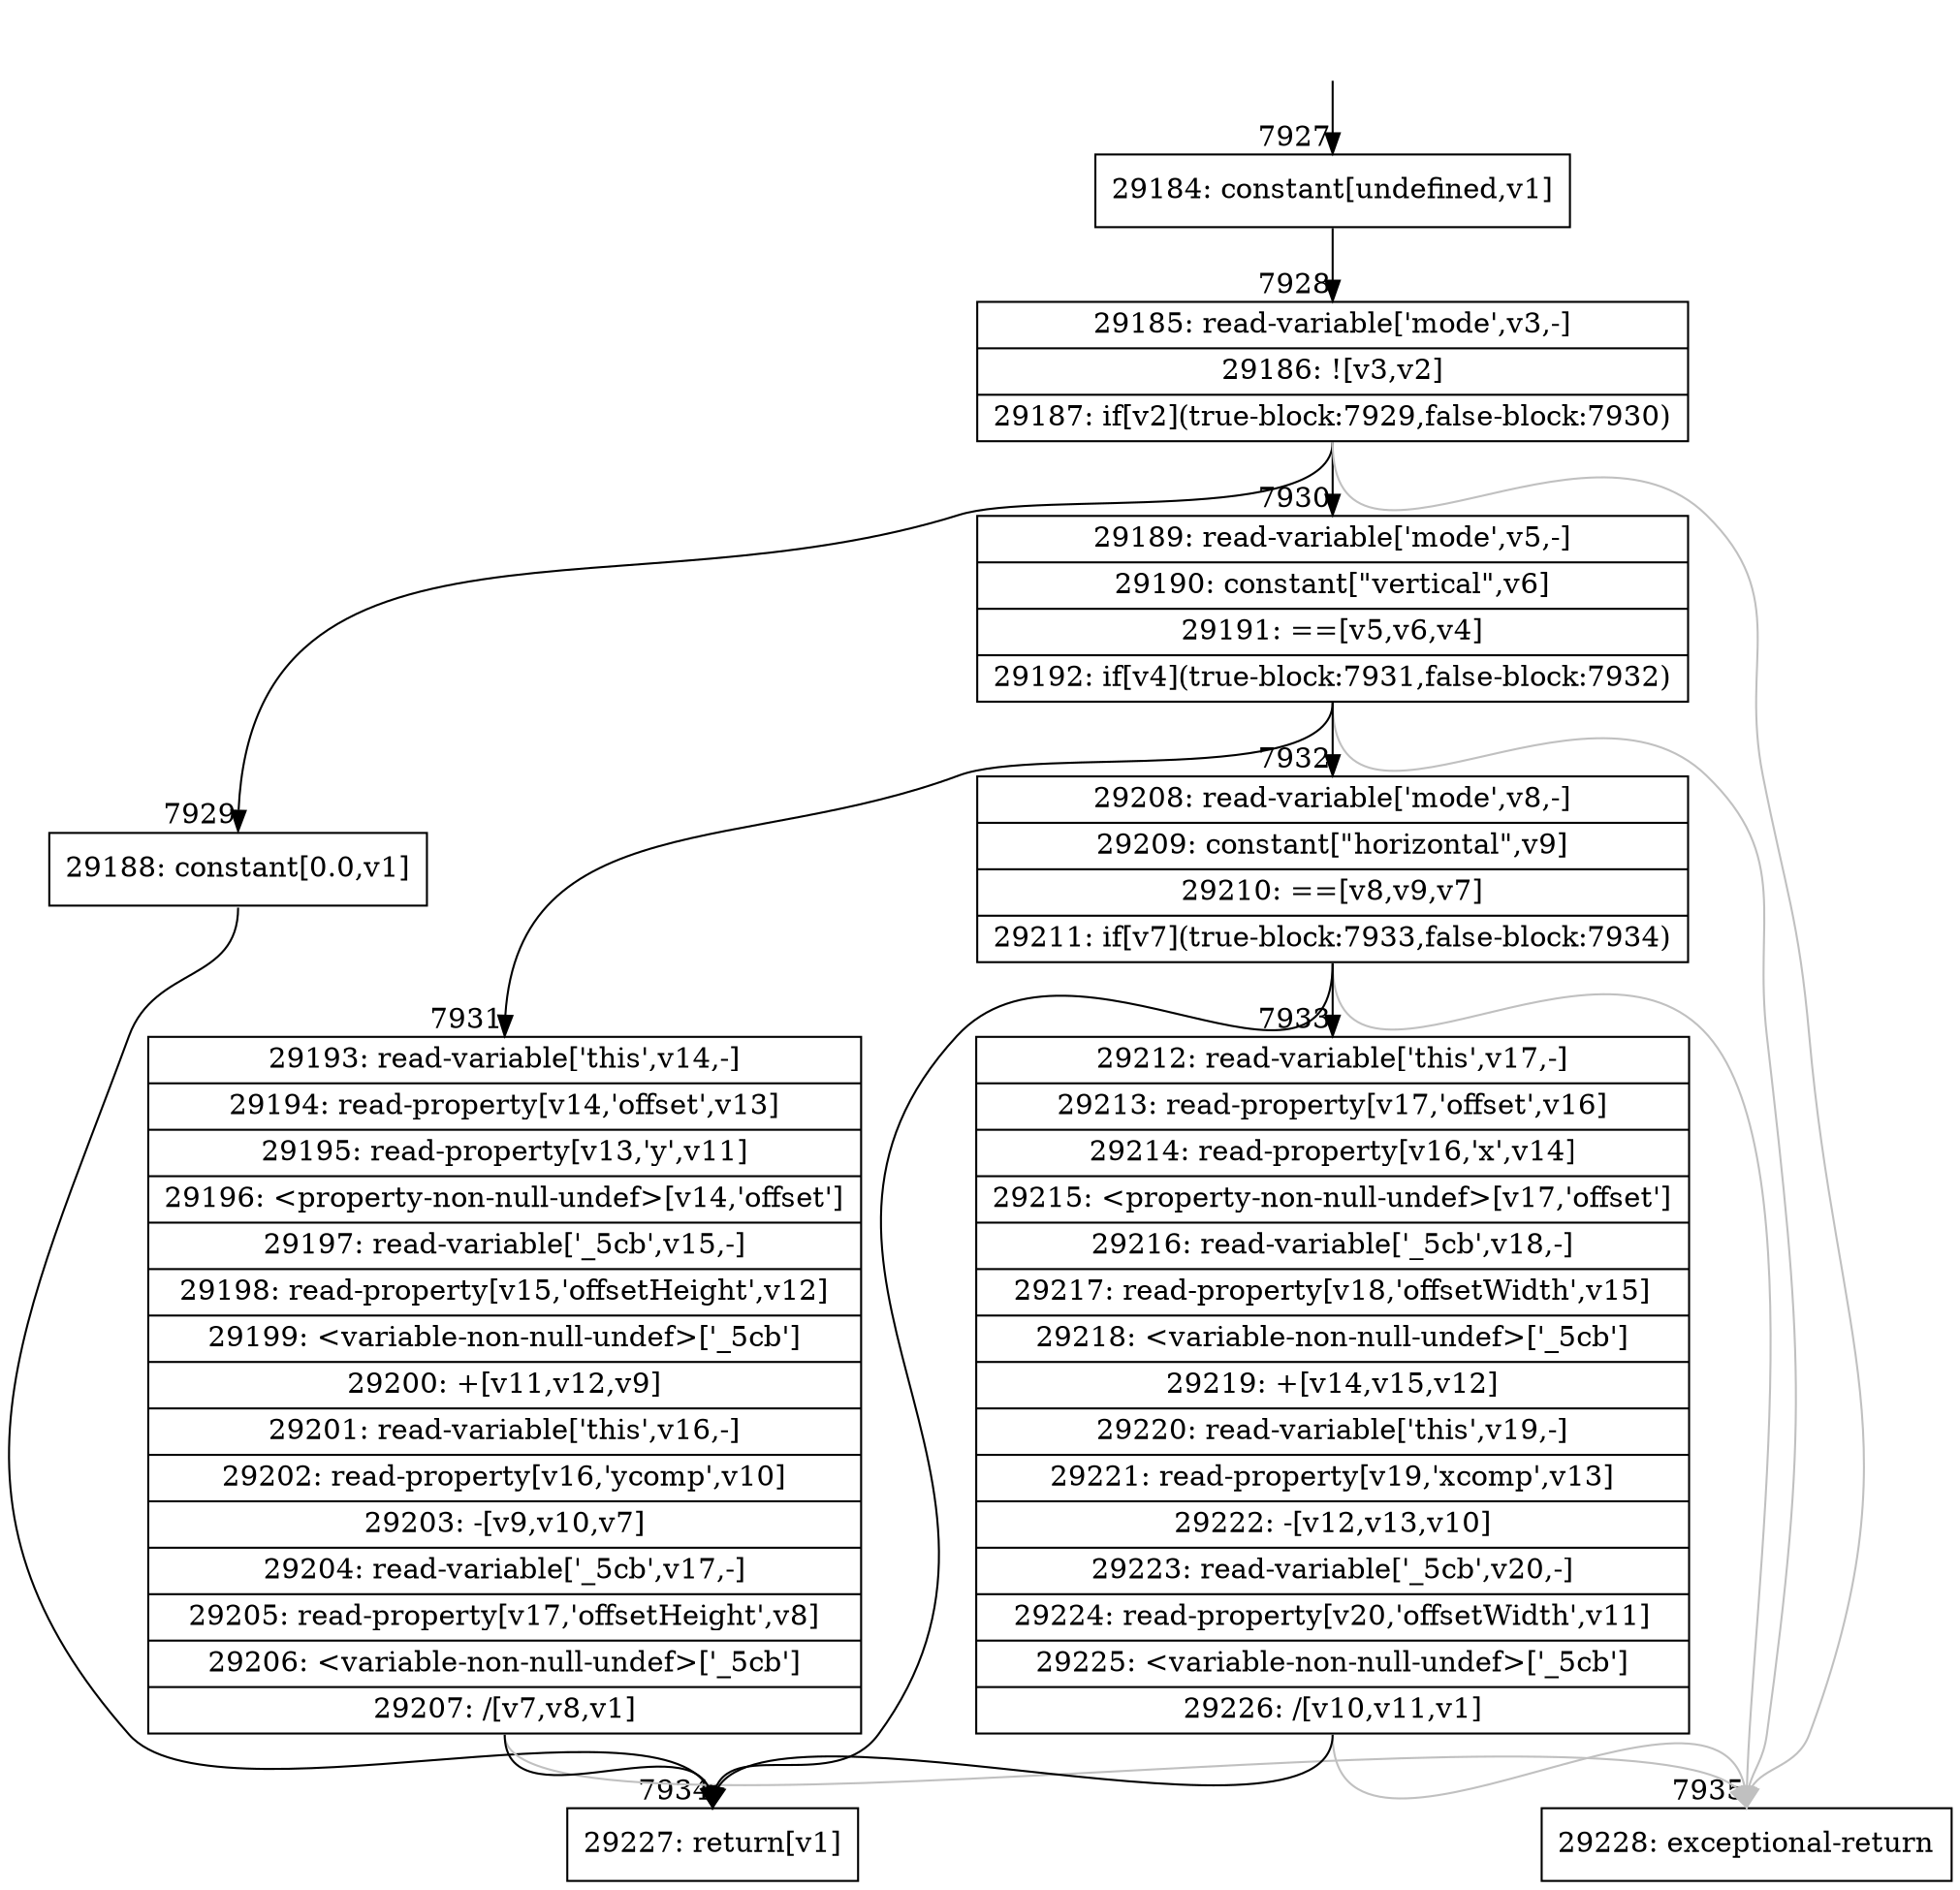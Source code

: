 digraph {
rankdir="TD"
BB_entry521[shape=none,label=""];
BB_entry521 -> BB7927 [tailport=s, headport=n, headlabel="    7927"]
BB7927 [shape=record label="{29184: constant[undefined,v1]}" ] 
BB7927 -> BB7928 [tailport=s, headport=n, headlabel="      7928"]
BB7928 [shape=record label="{29185: read-variable['mode',v3,-]|29186: ![v3,v2]|29187: if[v2](true-block:7929,false-block:7930)}" ] 
BB7928 -> BB7929 [tailport=s, headport=n, headlabel="      7929"]
BB7928 -> BB7930 [tailport=s, headport=n, headlabel="      7930"]
BB7928 -> BB7935 [tailport=s, headport=n, color=gray, headlabel="      7935"]
BB7929 [shape=record label="{29188: constant[0.0,v1]}" ] 
BB7929 -> BB7934 [tailport=s, headport=n, headlabel="      7934"]
BB7930 [shape=record label="{29189: read-variable['mode',v5,-]|29190: constant[\"vertical\",v6]|29191: ==[v5,v6,v4]|29192: if[v4](true-block:7931,false-block:7932)}" ] 
BB7930 -> BB7931 [tailport=s, headport=n, headlabel="      7931"]
BB7930 -> BB7932 [tailport=s, headport=n, headlabel="      7932"]
BB7930 -> BB7935 [tailport=s, headport=n, color=gray]
BB7931 [shape=record label="{29193: read-variable['this',v14,-]|29194: read-property[v14,'offset',v13]|29195: read-property[v13,'y',v11]|29196: \<property-non-null-undef\>[v14,'offset']|29197: read-variable['_5cb',v15,-]|29198: read-property[v15,'offsetHeight',v12]|29199: \<variable-non-null-undef\>['_5cb']|29200: +[v11,v12,v9]|29201: read-variable['this',v16,-]|29202: read-property[v16,'ycomp',v10]|29203: -[v9,v10,v7]|29204: read-variable['_5cb',v17,-]|29205: read-property[v17,'offsetHeight',v8]|29206: \<variable-non-null-undef\>['_5cb']|29207: /[v7,v8,v1]}" ] 
BB7931 -> BB7934 [tailport=s, headport=n]
BB7931 -> BB7935 [tailport=s, headport=n, color=gray]
BB7932 [shape=record label="{29208: read-variable['mode',v8,-]|29209: constant[\"horizontal\",v9]|29210: ==[v8,v9,v7]|29211: if[v7](true-block:7933,false-block:7934)}" ] 
BB7932 -> BB7933 [tailport=s, headport=n, headlabel="      7933"]
BB7932 -> BB7934 [tailport=s, headport=n]
BB7932 -> BB7935 [tailport=s, headport=n, color=gray]
BB7933 [shape=record label="{29212: read-variable['this',v17,-]|29213: read-property[v17,'offset',v16]|29214: read-property[v16,'x',v14]|29215: \<property-non-null-undef\>[v17,'offset']|29216: read-variable['_5cb',v18,-]|29217: read-property[v18,'offsetWidth',v15]|29218: \<variable-non-null-undef\>['_5cb']|29219: +[v14,v15,v12]|29220: read-variable['this',v19,-]|29221: read-property[v19,'xcomp',v13]|29222: -[v12,v13,v10]|29223: read-variable['_5cb',v20,-]|29224: read-property[v20,'offsetWidth',v11]|29225: \<variable-non-null-undef\>['_5cb']|29226: /[v10,v11,v1]}" ] 
BB7933 -> BB7934 [tailport=s, headport=n]
BB7933 -> BB7935 [tailport=s, headport=n, color=gray]
BB7934 [shape=record label="{29227: return[v1]}" ] 
BB7935 [shape=record label="{29228: exceptional-return}" ] 
//#$~ 5673
}
